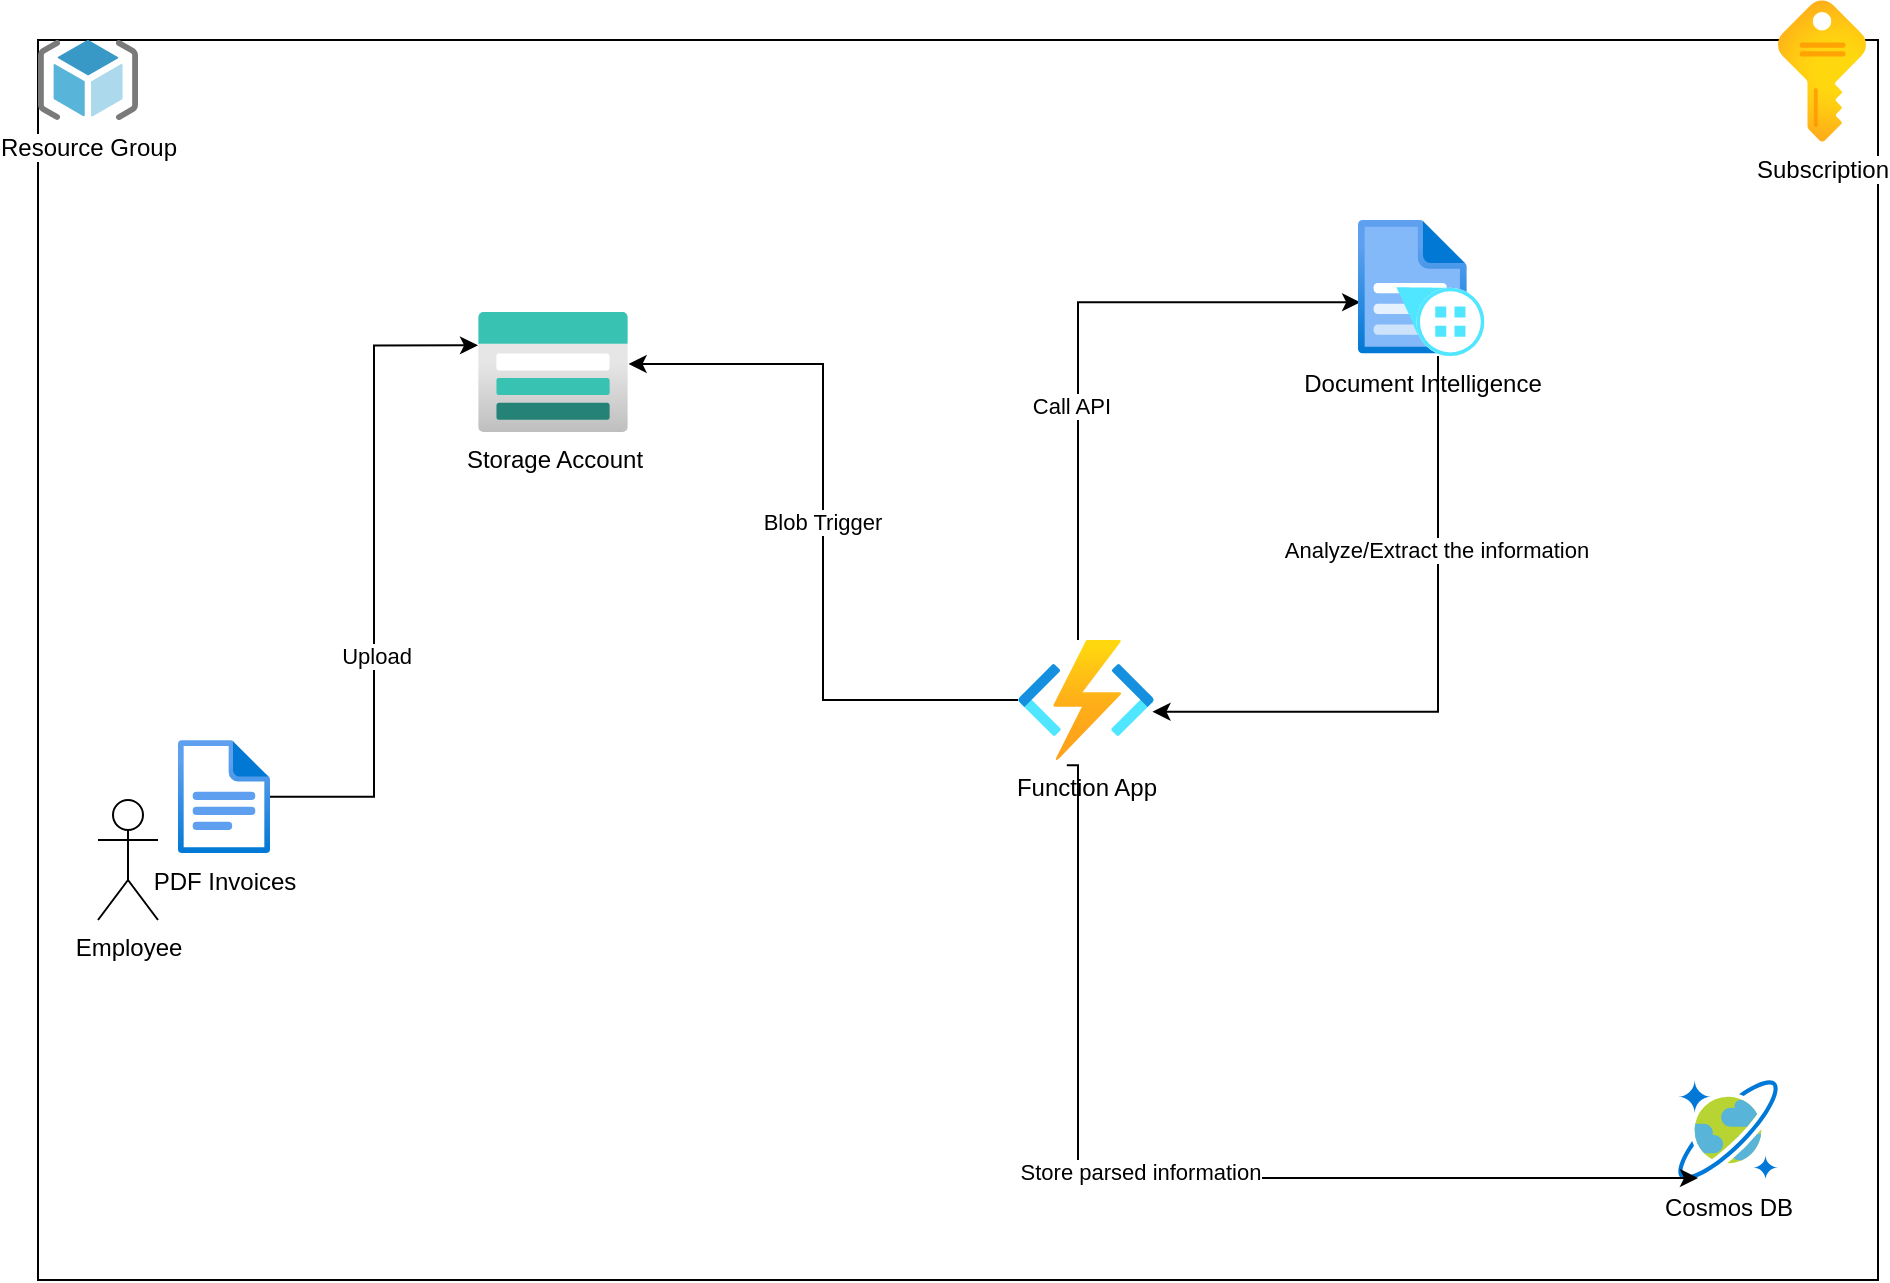 <mxfile version="24.7.17">
  <diagram name="Page-1" id="_ZzkEdzZPlF0T37kGrCl">
    <mxGraphModel dx="1477" dy="1896" grid="1" gridSize="10" guides="1" tooltips="1" connect="1" arrows="1" fold="1" page="1" pageScale="1" pageWidth="850" pageHeight="1100" math="0" shadow="0">
      <root>
        <mxCell id="0" />
        <mxCell id="1" parent="0" />
        <mxCell id="SBEox3NDaokPfLYJbtWu-15" value="" style="rounded=0;whiteSpace=wrap;html=1;" parent="1" vertex="1">
          <mxGeometry x="20" width="920" height="620" as="geometry" />
        </mxCell>
        <mxCell id="SBEox3NDaokPfLYJbtWu-2" value="Storage Account" style="image;aspect=fixed;html=1;points=[];align=center;fontSize=12;image=img/lib/azure2/storage/Storage_Accounts.svg;" parent="1" vertex="1">
          <mxGeometry x="240" y="136" width="75" height="60" as="geometry" />
        </mxCell>
        <mxCell id="SBEox3NDaokPfLYJbtWu-5" style="edgeStyle=orthogonalEdgeStyle;rounded=0;orthogonalLoop=1;jettySize=auto;html=1;entryX=0;entryY=0.278;entryDx=0;entryDy=0;entryPerimeter=0;" parent="1" source="SBEox3NDaokPfLYJbtWu-1" target="SBEox3NDaokPfLYJbtWu-2" edge="1">
          <mxGeometry relative="1" as="geometry" />
        </mxCell>
        <mxCell id="SBEox3NDaokPfLYJbtWu-11" value="Upload" style="edgeLabel;html=1;align=center;verticalAlign=middle;resizable=0;points=[];" parent="SBEox3NDaokPfLYJbtWu-5" vertex="1" connectable="0">
          <mxGeometry x="-0.258" y="-1" relative="1" as="geometry">
            <mxPoint as="offset" />
          </mxGeometry>
        </mxCell>
        <mxCell id="SBEox3NDaokPfLYJbtWu-10" value="" style="group" parent="1" vertex="1" connectable="0">
          <mxGeometry x="50" y="350" width="86" height="90" as="geometry" />
        </mxCell>
        <mxCell id="SBEox3NDaokPfLYJbtWu-1" value="PDF Invoices" style="image;aspect=fixed;html=1;points=[];align=center;fontSize=12;image=img/lib/azure2/general/File.svg;" parent="SBEox3NDaokPfLYJbtWu-10" vertex="1">
          <mxGeometry x="40" width="46" height="56.68" as="geometry" />
        </mxCell>
        <mxCell id="SBEox3NDaokPfLYJbtWu-3" value="Employee" style="shape=umlActor;verticalLabelPosition=bottom;verticalAlign=top;html=1;outlineConnect=0;" parent="SBEox3NDaokPfLYJbtWu-10" vertex="1">
          <mxGeometry y="30" width="30" height="60" as="geometry" />
        </mxCell>
        <mxCell id="_wiV1sLz3M6k8l1JJ68s-4" style="edgeStyle=orthogonalEdgeStyle;rounded=0;orthogonalLoop=1;jettySize=auto;html=1;entryX=0.017;entryY=0.605;entryDx=0;entryDy=0;entryPerimeter=0;" edge="1" parent="1" source="SBEox3NDaokPfLYJbtWu-12" target="_wiV1sLz3M6k8l1JJ68s-1">
          <mxGeometry relative="1" as="geometry">
            <Array as="points">
              <mxPoint x="540" y="131" />
            </Array>
          </mxGeometry>
        </mxCell>
        <mxCell id="_wiV1sLz3M6k8l1JJ68s-5" value="Call API&amp;nbsp;" style="edgeLabel;html=1;align=center;verticalAlign=middle;resizable=0;points=[];" vertex="1" connectable="0" parent="_wiV1sLz3M6k8l1JJ68s-4">
          <mxGeometry x="-0.239" y="2" relative="1" as="geometry">
            <mxPoint y="1" as="offset" />
          </mxGeometry>
        </mxCell>
        <mxCell id="SBEox3NDaokPfLYJbtWu-12" value="Function App&lt;div&gt;&lt;br&gt;&lt;/div&gt;" style="image;aspect=fixed;html=1;points=[];align=center;fontSize=12;image=img/lib/azure2/compute/Function_Apps.svg;" parent="1" vertex="1">
          <mxGeometry x="510" y="300" width="68" height="60" as="geometry" />
        </mxCell>
        <mxCell id="SBEox3NDaokPfLYJbtWu-13" value="Resource Group" style="image;sketch=0;aspect=fixed;html=1;points=[];align=center;fontSize=12;image=img/lib/mscae/ResourceGroup.svg;" parent="1" vertex="1">
          <mxGeometry x="20" width="50" height="40" as="geometry" />
        </mxCell>
        <mxCell id="SBEox3NDaokPfLYJbtWu-14" value="Subscription" style="image;aspect=fixed;html=1;points=[];align=center;fontSize=12;image=img/lib/azure2/general/Subscriptions.svg;" parent="1" vertex="1">
          <mxGeometry x="890" y="-20" width="44" height="71" as="geometry" />
        </mxCell>
        <mxCell id="SBEox3NDaokPfLYJbtWu-16" style="edgeStyle=orthogonalEdgeStyle;rounded=0;orthogonalLoop=1;jettySize=auto;html=1;entryX=1.004;entryY=0.433;entryDx=0;entryDy=0;entryPerimeter=0;" parent="1" source="SBEox3NDaokPfLYJbtWu-12" target="SBEox3NDaokPfLYJbtWu-2" edge="1">
          <mxGeometry relative="1" as="geometry" />
        </mxCell>
        <mxCell id="SBEox3NDaokPfLYJbtWu-17" value="Blob Trigger" style="edgeLabel;html=1;align=center;verticalAlign=middle;resizable=0;points=[];" parent="SBEox3NDaokPfLYJbtWu-16" vertex="1" connectable="0">
          <mxGeometry x="0.029" y="1" relative="1" as="geometry">
            <mxPoint as="offset" />
          </mxGeometry>
        </mxCell>
        <mxCell id="SBEox3NDaokPfLYJbtWu-20" value="Cosmos DB" style="image;sketch=0;aspect=fixed;html=1;points=[];align=center;fontSize=12;image=img/lib/mscae/CosmosDB.svg;" parent="1" vertex="1">
          <mxGeometry x="840" y="520" width="50" height="50" as="geometry" />
        </mxCell>
        <mxCell id="SBEox3NDaokPfLYJbtWu-21" style="edgeStyle=orthogonalEdgeStyle;rounded=0;orthogonalLoop=1;jettySize=auto;html=1;exitX=0.359;exitY=1.043;exitDx=0;exitDy=0;exitPerimeter=0;" parent="1" source="SBEox3NDaokPfLYJbtWu-12" edge="1">
          <mxGeometry relative="1" as="geometry">
            <mxPoint x="730" y="390" as="sourcePoint" />
            <mxPoint x="850" y="569" as="targetPoint" />
            <Array as="points">
              <mxPoint x="540" y="363" />
              <mxPoint x="540" y="569" />
            </Array>
          </mxGeometry>
        </mxCell>
        <mxCell id="SBEox3NDaokPfLYJbtWu-22" value="Store parsed information" style="edgeLabel;html=1;align=center;verticalAlign=middle;resizable=0;points=[];" parent="SBEox3NDaokPfLYJbtWu-21" vertex="1" connectable="0">
          <mxGeometry x="-0.069" y="3" relative="1" as="geometry">
            <mxPoint as="offset" />
          </mxGeometry>
        </mxCell>
        <mxCell id="_wiV1sLz3M6k8l1JJ68s-1" value="Document Intelligence" style="image;aspect=fixed;html=1;points=[];align=center;fontSize=12;image=img/lib/azure2/ai_machine_learning/Form_Recognizers.svg;" vertex="1" parent="1">
          <mxGeometry x="680" y="90" width="63.2" height="68" as="geometry" />
        </mxCell>
        <mxCell id="_wiV1sLz3M6k8l1JJ68s-6" style="edgeStyle=orthogonalEdgeStyle;rounded=0;orthogonalLoop=1;jettySize=auto;html=1;entryX=0.989;entryY=0.598;entryDx=0;entryDy=0;entryPerimeter=0;" edge="1" parent="1" source="_wiV1sLz3M6k8l1JJ68s-1" target="SBEox3NDaokPfLYJbtWu-12">
          <mxGeometry relative="1" as="geometry">
            <Array as="points">
              <mxPoint x="720" y="336" />
            </Array>
          </mxGeometry>
        </mxCell>
        <mxCell id="_wiV1sLz3M6k8l1JJ68s-7" value="Analyze/Extract the information" style="edgeLabel;html=1;align=center;verticalAlign=middle;resizable=0;points=[];" vertex="1" connectable="0" parent="_wiV1sLz3M6k8l1JJ68s-6">
          <mxGeometry x="-0.395" y="-1" relative="1" as="geometry">
            <mxPoint as="offset" />
          </mxGeometry>
        </mxCell>
      </root>
    </mxGraphModel>
  </diagram>
</mxfile>

